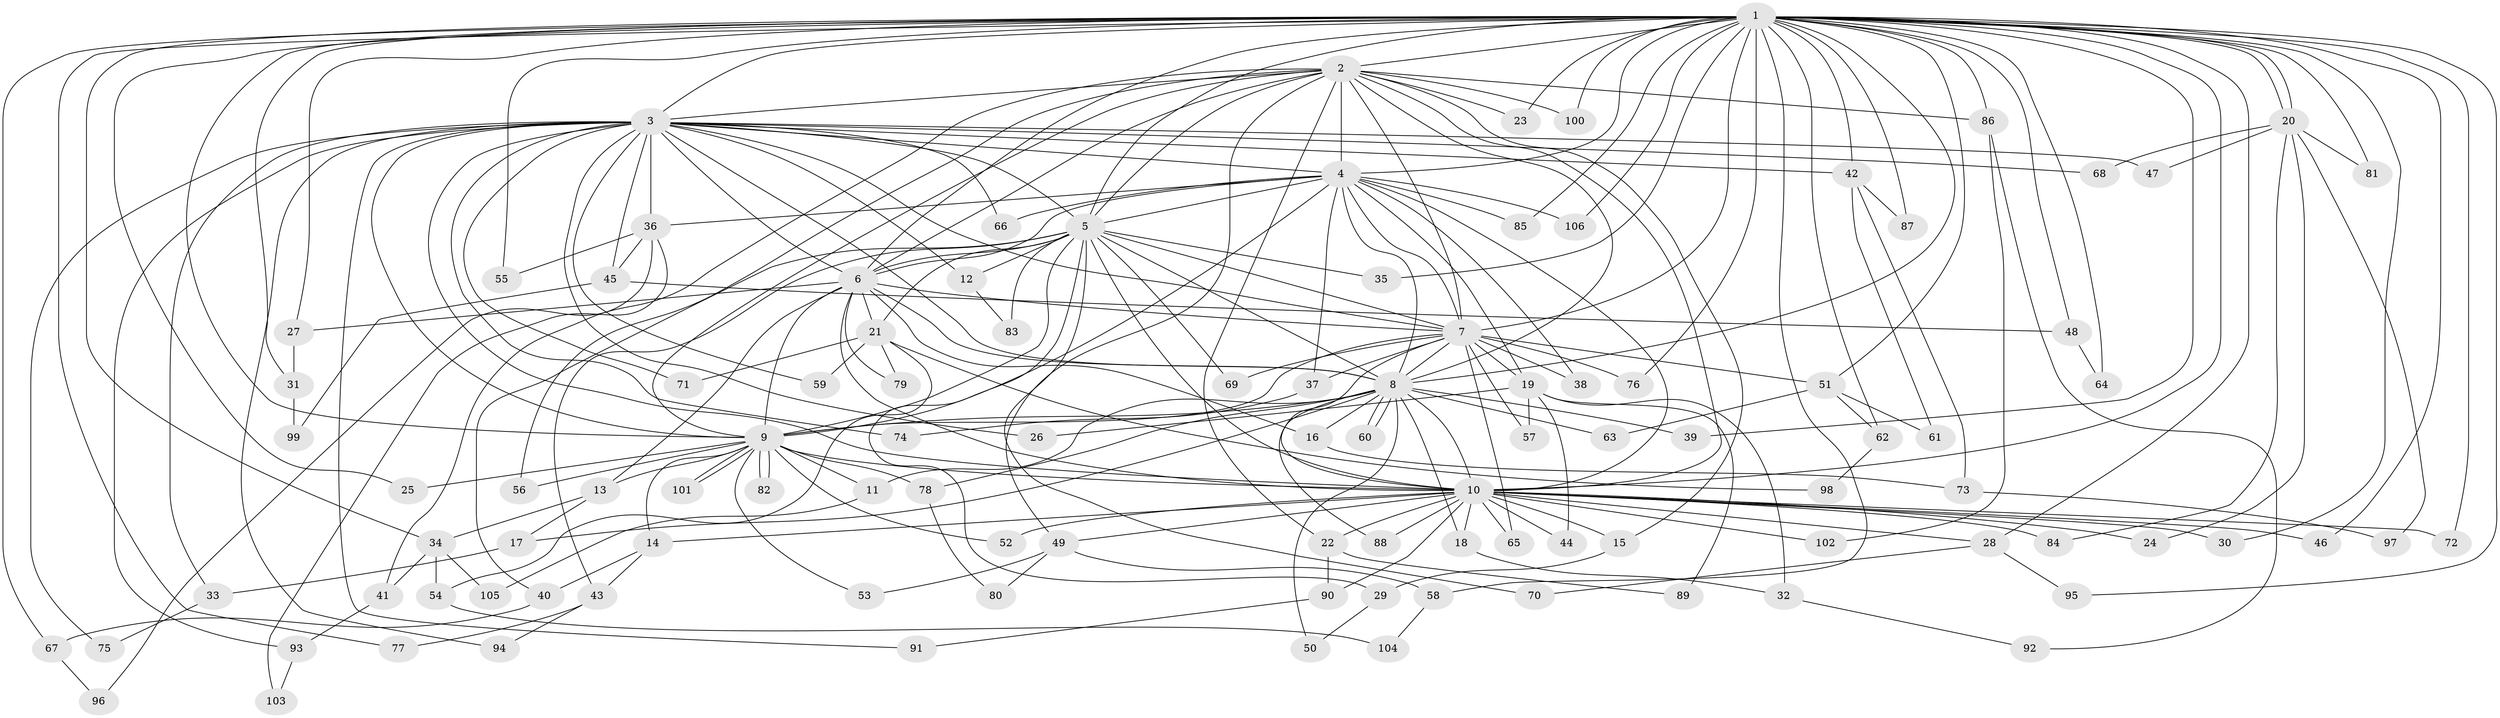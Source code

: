 // Generated by graph-tools (version 1.1) at 2025/01/03/09/25 03:01:34]
// undirected, 106 vertices, 237 edges
graph export_dot {
graph [start="1"]
  node [color=gray90,style=filled];
  1;
  2;
  3;
  4;
  5;
  6;
  7;
  8;
  9;
  10;
  11;
  12;
  13;
  14;
  15;
  16;
  17;
  18;
  19;
  20;
  21;
  22;
  23;
  24;
  25;
  26;
  27;
  28;
  29;
  30;
  31;
  32;
  33;
  34;
  35;
  36;
  37;
  38;
  39;
  40;
  41;
  42;
  43;
  44;
  45;
  46;
  47;
  48;
  49;
  50;
  51;
  52;
  53;
  54;
  55;
  56;
  57;
  58;
  59;
  60;
  61;
  62;
  63;
  64;
  65;
  66;
  67;
  68;
  69;
  70;
  71;
  72;
  73;
  74;
  75;
  76;
  77;
  78;
  79;
  80;
  81;
  82;
  83;
  84;
  85;
  86;
  87;
  88;
  89;
  90;
  91;
  92;
  93;
  94;
  95;
  96;
  97;
  98;
  99;
  100;
  101;
  102;
  103;
  104;
  105;
  106;
  1 -- 2;
  1 -- 3;
  1 -- 4;
  1 -- 5;
  1 -- 6;
  1 -- 7;
  1 -- 8;
  1 -- 9;
  1 -- 10;
  1 -- 20;
  1 -- 20;
  1 -- 23;
  1 -- 25;
  1 -- 27;
  1 -- 28;
  1 -- 30;
  1 -- 31;
  1 -- 34;
  1 -- 35;
  1 -- 39;
  1 -- 42;
  1 -- 46;
  1 -- 48;
  1 -- 51;
  1 -- 55;
  1 -- 58;
  1 -- 62;
  1 -- 64;
  1 -- 67;
  1 -- 72;
  1 -- 76;
  1 -- 77;
  1 -- 81;
  1 -- 85;
  1 -- 86;
  1 -- 87;
  1 -- 95;
  1 -- 100;
  1 -- 106;
  2 -- 3;
  2 -- 4;
  2 -- 5;
  2 -- 6;
  2 -- 7;
  2 -- 8;
  2 -- 9;
  2 -- 10;
  2 -- 15;
  2 -- 22;
  2 -- 23;
  2 -- 41;
  2 -- 49;
  2 -- 56;
  2 -- 86;
  2 -- 100;
  3 -- 4;
  3 -- 5;
  3 -- 6;
  3 -- 7;
  3 -- 8;
  3 -- 9;
  3 -- 10;
  3 -- 12;
  3 -- 26;
  3 -- 33;
  3 -- 36;
  3 -- 42;
  3 -- 45;
  3 -- 47;
  3 -- 59;
  3 -- 66;
  3 -- 68;
  3 -- 71;
  3 -- 74;
  3 -- 75;
  3 -- 91;
  3 -- 93;
  3 -- 94;
  4 -- 5;
  4 -- 6;
  4 -- 7;
  4 -- 8;
  4 -- 9;
  4 -- 10;
  4 -- 19;
  4 -- 36;
  4 -- 37;
  4 -- 38;
  4 -- 66;
  4 -- 85;
  4 -- 106;
  5 -- 6;
  5 -- 7;
  5 -- 8;
  5 -- 9;
  5 -- 10;
  5 -- 12;
  5 -- 21;
  5 -- 29;
  5 -- 35;
  5 -- 40;
  5 -- 43;
  5 -- 69;
  5 -- 70;
  5 -- 83;
  6 -- 7;
  6 -- 8;
  6 -- 9;
  6 -- 10;
  6 -- 13;
  6 -- 16;
  6 -- 21;
  6 -- 27;
  6 -- 79;
  7 -- 8;
  7 -- 9;
  7 -- 10;
  7 -- 19;
  7 -- 37;
  7 -- 38;
  7 -- 51;
  7 -- 57;
  7 -- 65;
  7 -- 69;
  7 -- 76;
  8 -- 9;
  8 -- 10;
  8 -- 11;
  8 -- 16;
  8 -- 17;
  8 -- 18;
  8 -- 39;
  8 -- 50;
  8 -- 60;
  8 -- 60;
  8 -- 63;
  8 -- 78;
  8 -- 88;
  9 -- 10;
  9 -- 11;
  9 -- 13;
  9 -- 14;
  9 -- 25;
  9 -- 52;
  9 -- 53;
  9 -- 56;
  9 -- 78;
  9 -- 82;
  9 -- 82;
  9 -- 101;
  9 -- 101;
  10 -- 14;
  10 -- 15;
  10 -- 18;
  10 -- 22;
  10 -- 24;
  10 -- 28;
  10 -- 30;
  10 -- 44;
  10 -- 46;
  10 -- 49;
  10 -- 52;
  10 -- 65;
  10 -- 72;
  10 -- 84;
  10 -- 88;
  10 -- 90;
  10 -- 102;
  11 -- 105;
  12 -- 83;
  13 -- 17;
  13 -- 34;
  14 -- 40;
  14 -- 43;
  15 -- 29;
  16 -- 73;
  17 -- 33;
  18 -- 32;
  19 -- 26;
  19 -- 32;
  19 -- 44;
  19 -- 57;
  19 -- 89;
  20 -- 24;
  20 -- 47;
  20 -- 68;
  20 -- 81;
  20 -- 84;
  20 -- 97;
  21 -- 54;
  21 -- 59;
  21 -- 71;
  21 -- 79;
  21 -- 98;
  22 -- 89;
  22 -- 90;
  27 -- 31;
  28 -- 70;
  28 -- 95;
  29 -- 50;
  31 -- 99;
  32 -- 92;
  33 -- 75;
  34 -- 41;
  34 -- 54;
  34 -- 105;
  36 -- 45;
  36 -- 55;
  36 -- 96;
  36 -- 103;
  37 -- 74;
  40 -- 67;
  41 -- 93;
  42 -- 61;
  42 -- 73;
  42 -- 87;
  43 -- 77;
  43 -- 94;
  45 -- 48;
  45 -- 99;
  48 -- 64;
  49 -- 53;
  49 -- 58;
  49 -- 80;
  51 -- 61;
  51 -- 62;
  51 -- 63;
  54 -- 104;
  58 -- 104;
  62 -- 98;
  67 -- 96;
  73 -- 97;
  78 -- 80;
  86 -- 92;
  86 -- 102;
  90 -- 91;
  93 -- 103;
}

